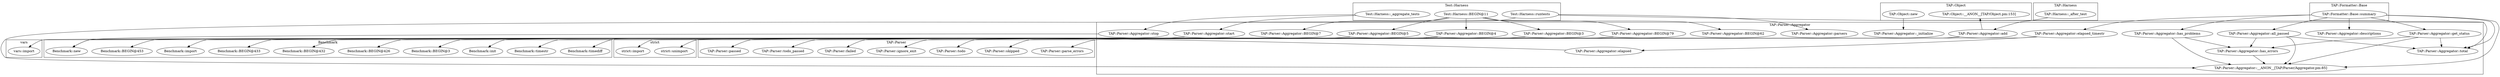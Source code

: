 digraph {
graph [overlap=false]
subgraph cluster_vars {
	label="vars";
	"vars::import";
}
subgraph cluster_strict {
	label="strict";
	"strict::import";
	"strict::unimport";
}
subgraph cluster_TAP_Object {
	label="TAP::Object";
	"TAP::Object::new";
	"TAP::Object::__ANON__[TAP/Object.pm:153]";
}
subgraph cluster_Test_Harness {
	label="Test::Harness";
	"Test::Harness::runtests";
	"Test::Harness::BEGIN@11";
	"Test::Harness::_aggregate_tests";
}
subgraph cluster_TAP_Parser_Aggregator {
	label="TAP::Parser::Aggregator";
	"TAP::Parser::Aggregator::parsers";
	"TAP::Parser::Aggregator::BEGIN@7";
	"TAP::Parser::Aggregator::elapsed_timestr";
	"TAP::Parser::Aggregator::BEGIN@79";
	"TAP::Parser::Aggregator::__ANON__[TAP/Parser/Aggregator.pm:85]";
	"TAP::Parser::Aggregator::total";
	"TAP::Parser::Aggregator::BEGIN@5";
	"TAP::Parser::Aggregator::all_passed";
	"TAP::Parser::Aggregator::stop";
	"TAP::Parser::Aggregator::_initialize";
	"TAP::Parser::Aggregator::has_problems";
	"TAP::Parser::Aggregator::add";
	"TAP::Parser::Aggregator::get_status";
	"TAP::Parser::Aggregator::BEGIN@62";
	"TAP::Parser::Aggregator::has_errors";
	"TAP::Parser::Aggregator::BEGIN@4";
	"TAP::Parser::Aggregator::elapsed";
	"TAP::Parser::Aggregator::start";
	"TAP::Parser::Aggregator::descriptions";
	"TAP::Parser::Aggregator::BEGIN@3";
}
subgraph cluster_TAP_Formatter_Base {
	label="TAP::Formatter::Base";
	"TAP::Formatter::Base::summary";
}
subgraph cluster_Benchmark {
	label="Benchmark";
	"Benchmark::new";
	"Benchmark::init";
	"Benchmark::BEGIN@3";
	"Benchmark::timestr";
	"Benchmark::BEGIN@432";
	"Benchmark::BEGIN@433";
	"Benchmark::import";
	"Benchmark::timediff";
	"Benchmark::BEGIN@453";
	"Benchmark::BEGIN@426";
}
subgraph cluster_TAP_Parser {
	label="TAP::Parser";
	"TAP::Parser::parse_errors";
	"TAP::Parser::skipped";
	"TAP::Parser::todo";
	"TAP::Parser::ignore_exit";
	"TAP::Parser::failed";
	"TAP::Parser::todo_passed";
	"TAP::Parser::passed";
}
subgraph cluster_TAP_Harness {
	label="TAP::Harness";
	"TAP::Harness::_after_test";
}
"TAP::Parser::Aggregator::add" -> "TAP::Parser::skipped";
"TAP::Parser::Aggregator::BEGIN@4" -> "Benchmark::init";
"TAP::Parser::Aggregator::all_passed" -> "TAP::Parser::Aggregator::has_errors";
"TAP::Parser::Aggregator::has_problems" -> "TAP::Parser::Aggregator::has_errors";
"TAP::Parser::Aggregator::get_status" -> "TAP::Parser::Aggregator::has_errors";
"Test::Harness::BEGIN@11" -> "TAP::Parser::Aggregator::BEGIN@79";
"TAP::Formatter::Base::summary" -> "TAP::Parser::Aggregator::get_status";
"TAP::Parser::Aggregator::BEGIN@4" -> "Benchmark::BEGIN@3";
"TAP::Formatter::Base::summary" -> "TAP::Parser::Aggregator::descriptions";
"TAP::Parser::Aggregator::add" -> "TAP::Object::__ANON__[TAP/Object.pm:153]";
"TAP::Formatter::Base::summary" -> "TAP::Parser::Aggregator::elapsed_timestr";
"Test::Harness::BEGIN@11" -> "TAP::Parser::Aggregator::BEGIN@62";
"Test::Harness::BEGIN@11" -> "TAP::Parser::Aggregator::BEGIN@5";
"TAP::Parser::Aggregator::add" -> "TAP::Parser::failed";
"TAP::Parser::Aggregator::BEGIN@4" -> "Benchmark::BEGIN@432";
"TAP::Parser::Aggregator::start" -> "Benchmark::new";
"TAP::Parser::Aggregator::stop" -> "Benchmark::new";
"Test::Harness::BEGIN@11" -> "TAP::Parser::Aggregator::BEGIN@7";
"Test::Harness::runtests" -> "TAP::Parser::Aggregator::parsers";
"TAP::Parser::Aggregator::elapsed_timestr" -> "TAP::Parser::Aggregator::elapsed";
"TAP::Parser::Aggregator::add" -> "TAP::Parser::parse_errors";
"TAP::Parser::Aggregator::BEGIN@79" -> "strict::unimport";
"TAP::Parser::Aggregator::all_passed" -> "TAP::Parser::Aggregator::total";
"TAP::Formatter::Base::summary" -> "TAP::Parser::Aggregator::total";
"Test::Harness::runtests" -> "TAP::Parser::Aggregator::total";
"TAP::Parser::Aggregator::get_status" -> "TAP::Parser::Aggregator::total";
"TAP::Parser::Aggregator::add" -> "TAP::Parser::passed";
"TAP::Formatter::Base::summary" -> "TAP::Parser::Aggregator::all_passed";
"TAP::Parser::Aggregator::BEGIN@4" -> "Benchmark::BEGIN@453";
"Test::Harness::_aggregate_tests" -> "TAP::Parser::Aggregator::start";
"Test::Harness::BEGIN@11" -> "TAP::Parser::Aggregator::BEGIN@3";
"TAP::Parser::Aggregator::add" -> "TAP::Parser::ignore_exit";
"TAP::Parser::Aggregator::all_passed" -> "TAP::Parser::Aggregator::__ANON__[TAP/Parser/Aggregator.pm:85]";
"TAP::Formatter::Base::summary" -> "TAP::Parser::Aggregator::__ANON__[TAP/Parser/Aggregator.pm:85]";
"TAP::Parser::Aggregator::has_errors" -> "TAP::Parser::Aggregator::__ANON__[TAP/Parser/Aggregator.pm:85]";
"Test::Harness::runtests" -> "TAP::Parser::Aggregator::__ANON__[TAP/Parser/Aggregator.pm:85]";
"TAP::Parser::Aggregator::has_problems" -> "TAP::Parser::Aggregator::__ANON__[TAP/Parser/Aggregator.pm:85]";
"TAP::Parser::Aggregator::get_status" -> "TAP::Parser::Aggregator::__ANON__[TAP/Parser/Aggregator.pm:85]";
"TAP::Object::new" -> "TAP::Parser::Aggregator::_initialize";
"TAP::Formatter::Base::summary" -> "TAP::Parser::Aggregator::has_problems";
"TAP::Parser::Aggregator::BEGIN@4" -> "Benchmark::BEGIN@426";
"TAP::Harness::_after_test" -> "TAP::Parser::Aggregator::add";
"TAP::Parser::Aggregator::BEGIN@5" -> "vars::import";
"Test::Harness::BEGIN@11" -> "TAP::Parser::Aggregator::BEGIN@4";
"TAP::Parser::Aggregator::add" -> "TAP::Parser::todo_passed";
"TAP::Parser::Aggregator::BEGIN@4" -> "Benchmark::BEGIN@433";
"TAP::Parser::Aggregator::BEGIN@4" -> "Benchmark::import";
"Test::Harness::_aggregate_tests" -> "TAP::Parser::Aggregator::stop";
"TAP::Parser::Aggregator::elapsed_timestr" -> "Benchmark::timestr";
"TAP::Parser::Aggregator::add" -> "TAP::Parser::todo";
"TAP::Parser::Aggregator::BEGIN@3" -> "strict::import";
"TAP::Parser::Aggregator::elapsed" -> "Benchmark::timediff";
}
